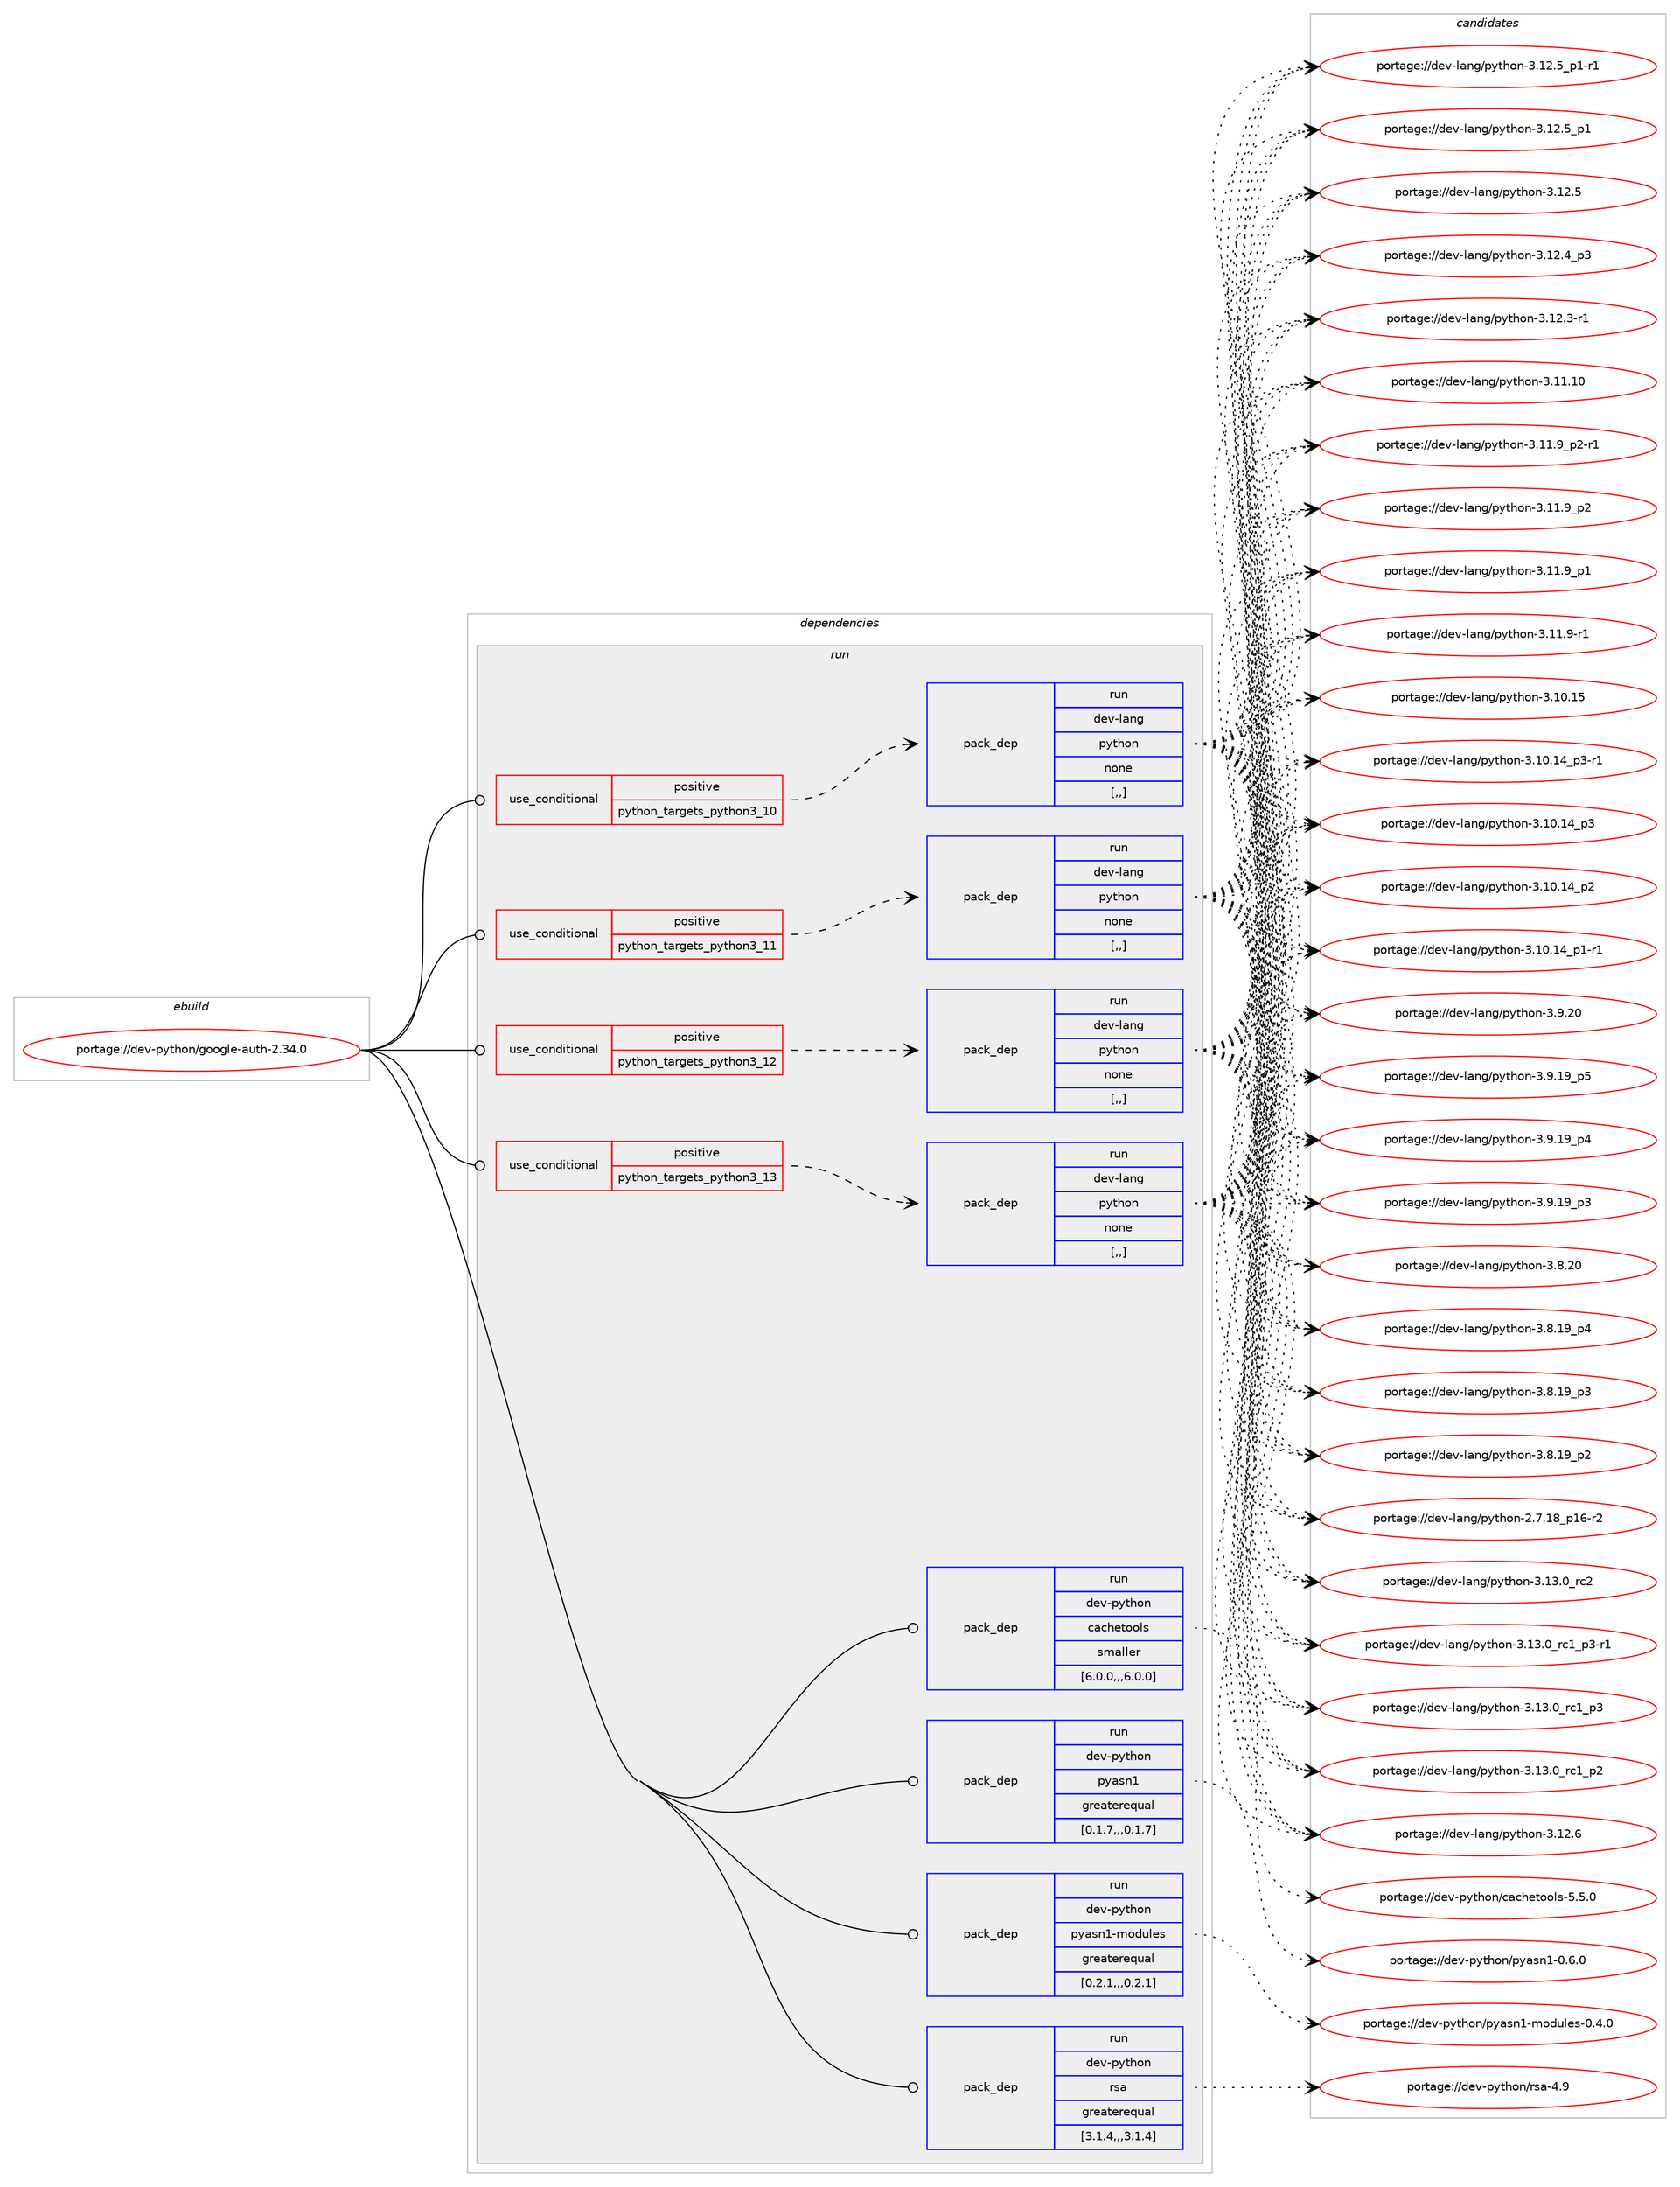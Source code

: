 digraph prolog {

# *************
# Graph options
# *************

newrank=true;
concentrate=true;
compound=true;
graph [rankdir=LR,fontname=Helvetica,fontsize=10,ranksep=1.5];#, ranksep=2.5, nodesep=0.2];
edge  [arrowhead=vee];
node  [fontname=Helvetica,fontsize=10];

# **********
# The ebuild
# **********

subgraph cluster_leftcol {
color=gray;
label=<<i>ebuild</i>>;
id [label="portage://dev-python/google-auth-2.34.0", color=red, width=4, href="../dev-python/google-auth-2.34.0.svg"];
}

# ****************
# The dependencies
# ****************

subgraph cluster_midcol {
color=gray;
label=<<i>dependencies</i>>;
subgraph cluster_compile {
fillcolor="#eeeeee";
style=filled;
label=<<i>compile</i>>;
}
subgraph cluster_compileandrun {
fillcolor="#eeeeee";
style=filled;
label=<<i>compile and run</i>>;
}
subgraph cluster_run {
fillcolor="#eeeeee";
style=filled;
label=<<i>run</i>>;
subgraph cond163430 {
dependency641478 [label=<<TABLE BORDER="0" CELLBORDER="1" CELLSPACING="0" CELLPADDING="4"><TR><TD ROWSPAN="3" CELLPADDING="10">use_conditional</TD></TR><TR><TD>positive</TD></TR><TR><TD>python_targets_python3_10</TD></TR></TABLE>>, shape=none, color=red];
subgraph pack473229 {
dependency641479 [label=<<TABLE BORDER="0" CELLBORDER="1" CELLSPACING="0" CELLPADDING="4" WIDTH="220"><TR><TD ROWSPAN="6" CELLPADDING="30">pack_dep</TD></TR><TR><TD WIDTH="110">run</TD></TR><TR><TD>dev-lang</TD></TR><TR><TD>python</TD></TR><TR><TD>none</TD></TR><TR><TD>[,,]</TD></TR></TABLE>>, shape=none, color=blue];
}
dependency641478:e -> dependency641479:w [weight=20,style="dashed",arrowhead="vee"];
}
id:e -> dependency641478:w [weight=20,style="solid",arrowhead="odot"];
subgraph cond163431 {
dependency641480 [label=<<TABLE BORDER="0" CELLBORDER="1" CELLSPACING="0" CELLPADDING="4"><TR><TD ROWSPAN="3" CELLPADDING="10">use_conditional</TD></TR><TR><TD>positive</TD></TR><TR><TD>python_targets_python3_11</TD></TR></TABLE>>, shape=none, color=red];
subgraph pack473230 {
dependency641481 [label=<<TABLE BORDER="0" CELLBORDER="1" CELLSPACING="0" CELLPADDING="4" WIDTH="220"><TR><TD ROWSPAN="6" CELLPADDING="30">pack_dep</TD></TR><TR><TD WIDTH="110">run</TD></TR><TR><TD>dev-lang</TD></TR><TR><TD>python</TD></TR><TR><TD>none</TD></TR><TR><TD>[,,]</TD></TR></TABLE>>, shape=none, color=blue];
}
dependency641480:e -> dependency641481:w [weight=20,style="dashed",arrowhead="vee"];
}
id:e -> dependency641480:w [weight=20,style="solid",arrowhead="odot"];
subgraph cond163432 {
dependency641482 [label=<<TABLE BORDER="0" CELLBORDER="1" CELLSPACING="0" CELLPADDING="4"><TR><TD ROWSPAN="3" CELLPADDING="10">use_conditional</TD></TR><TR><TD>positive</TD></TR><TR><TD>python_targets_python3_12</TD></TR></TABLE>>, shape=none, color=red];
subgraph pack473231 {
dependency641483 [label=<<TABLE BORDER="0" CELLBORDER="1" CELLSPACING="0" CELLPADDING="4" WIDTH="220"><TR><TD ROWSPAN="6" CELLPADDING="30">pack_dep</TD></TR><TR><TD WIDTH="110">run</TD></TR><TR><TD>dev-lang</TD></TR><TR><TD>python</TD></TR><TR><TD>none</TD></TR><TR><TD>[,,]</TD></TR></TABLE>>, shape=none, color=blue];
}
dependency641482:e -> dependency641483:w [weight=20,style="dashed",arrowhead="vee"];
}
id:e -> dependency641482:w [weight=20,style="solid",arrowhead="odot"];
subgraph cond163433 {
dependency641484 [label=<<TABLE BORDER="0" CELLBORDER="1" CELLSPACING="0" CELLPADDING="4"><TR><TD ROWSPAN="3" CELLPADDING="10">use_conditional</TD></TR><TR><TD>positive</TD></TR><TR><TD>python_targets_python3_13</TD></TR></TABLE>>, shape=none, color=red];
subgraph pack473232 {
dependency641485 [label=<<TABLE BORDER="0" CELLBORDER="1" CELLSPACING="0" CELLPADDING="4" WIDTH="220"><TR><TD ROWSPAN="6" CELLPADDING="30">pack_dep</TD></TR><TR><TD WIDTH="110">run</TD></TR><TR><TD>dev-lang</TD></TR><TR><TD>python</TD></TR><TR><TD>none</TD></TR><TR><TD>[,,]</TD></TR></TABLE>>, shape=none, color=blue];
}
dependency641484:e -> dependency641485:w [weight=20,style="dashed",arrowhead="vee"];
}
id:e -> dependency641484:w [weight=20,style="solid",arrowhead="odot"];
subgraph pack473233 {
dependency641486 [label=<<TABLE BORDER="0" CELLBORDER="1" CELLSPACING="0" CELLPADDING="4" WIDTH="220"><TR><TD ROWSPAN="6" CELLPADDING="30">pack_dep</TD></TR><TR><TD WIDTH="110">run</TD></TR><TR><TD>dev-python</TD></TR><TR><TD>cachetools</TD></TR><TR><TD>smaller</TD></TR><TR><TD>[6.0.0,,,6.0.0]</TD></TR></TABLE>>, shape=none, color=blue];
}
id:e -> dependency641486:w [weight=20,style="solid",arrowhead="odot"];
subgraph pack473234 {
dependency641487 [label=<<TABLE BORDER="0" CELLBORDER="1" CELLSPACING="0" CELLPADDING="4" WIDTH="220"><TR><TD ROWSPAN="6" CELLPADDING="30">pack_dep</TD></TR><TR><TD WIDTH="110">run</TD></TR><TR><TD>dev-python</TD></TR><TR><TD>pyasn1</TD></TR><TR><TD>greaterequal</TD></TR><TR><TD>[0.1.7,,,0.1.7]</TD></TR></TABLE>>, shape=none, color=blue];
}
id:e -> dependency641487:w [weight=20,style="solid",arrowhead="odot"];
subgraph pack473235 {
dependency641488 [label=<<TABLE BORDER="0" CELLBORDER="1" CELLSPACING="0" CELLPADDING="4" WIDTH="220"><TR><TD ROWSPAN="6" CELLPADDING="30">pack_dep</TD></TR><TR><TD WIDTH="110">run</TD></TR><TR><TD>dev-python</TD></TR><TR><TD>pyasn1-modules</TD></TR><TR><TD>greaterequal</TD></TR><TR><TD>[0.2.1,,,0.2.1]</TD></TR></TABLE>>, shape=none, color=blue];
}
id:e -> dependency641488:w [weight=20,style="solid",arrowhead="odot"];
subgraph pack473236 {
dependency641489 [label=<<TABLE BORDER="0" CELLBORDER="1" CELLSPACING="0" CELLPADDING="4" WIDTH="220"><TR><TD ROWSPAN="6" CELLPADDING="30">pack_dep</TD></TR><TR><TD WIDTH="110">run</TD></TR><TR><TD>dev-python</TD></TR><TR><TD>rsa</TD></TR><TR><TD>greaterequal</TD></TR><TR><TD>[3.1.4,,,3.1.4]</TD></TR></TABLE>>, shape=none, color=blue];
}
id:e -> dependency641489:w [weight=20,style="solid",arrowhead="odot"];
}
}

# **************
# The candidates
# **************

subgraph cluster_choices {
rank=same;
color=gray;
label=<<i>candidates</i>>;

subgraph choice473229 {
color=black;
nodesep=1;
choice10010111845108971101034711212111610411111045514649514648951149950 [label="portage://dev-lang/python-3.13.0_rc2", color=red, width=4,href="../dev-lang/python-3.13.0_rc2.svg"];
choice1001011184510897110103471121211161041111104551464951464895114994995112514511449 [label="portage://dev-lang/python-3.13.0_rc1_p3-r1", color=red, width=4,href="../dev-lang/python-3.13.0_rc1_p3-r1.svg"];
choice100101118451089711010347112121116104111110455146495146489511499499511251 [label="portage://dev-lang/python-3.13.0_rc1_p3", color=red, width=4,href="../dev-lang/python-3.13.0_rc1_p3.svg"];
choice100101118451089711010347112121116104111110455146495146489511499499511250 [label="portage://dev-lang/python-3.13.0_rc1_p2", color=red, width=4,href="../dev-lang/python-3.13.0_rc1_p2.svg"];
choice10010111845108971101034711212111610411111045514649504654 [label="portage://dev-lang/python-3.12.6", color=red, width=4,href="../dev-lang/python-3.12.6.svg"];
choice1001011184510897110103471121211161041111104551464950465395112494511449 [label="portage://dev-lang/python-3.12.5_p1-r1", color=red, width=4,href="../dev-lang/python-3.12.5_p1-r1.svg"];
choice100101118451089711010347112121116104111110455146495046539511249 [label="portage://dev-lang/python-3.12.5_p1", color=red, width=4,href="../dev-lang/python-3.12.5_p1.svg"];
choice10010111845108971101034711212111610411111045514649504653 [label="portage://dev-lang/python-3.12.5", color=red, width=4,href="../dev-lang/python-3.12.5.svg"];
choice100101118451089711010347112121116104111110455146495046529511251 [label="portage://dev-lang/python-3.12.4_p3", color=red, width=4,href="../dev-lang/python-3.12.4_p3.svg"];
choice100101118451089711010347112121116104111110455146495046514511449 [label="portage://dev-lang/python-3.12.3-r1", color=red, width=4,href="../dev-lang/python-3.12.3-r1.svg"];
choice1001011184510897110103471121211161041111104551464949464948 [label="portage://dev-lang/python-3.11.10", color=red, width=4,href="../dev-lang/python-3.11.10.svg"];
choice1001011184510897110103471121211161041111104551464949465795112504511449 [label="portage://dev-lang/python-3.11.9_p2-r1", color=red, width=4,href="../dev-lang/python-3.11.9_p2-r1.svg"];
choice100101118451089711010347112121116104111110455146494946579511250 [label="portage://dev-lang/python-3.11.9_p2", color=red, width=4,href="../dev-lang/python-3.11.9_p2.svg"];
choice100101118451089711010347112121116104111110455146494946579511249 [label="portage://dev-lang/python-3.11.9_p1", color=red, width=4,href="../dev-lang/python-3.11.9_p1.svg"];
choice100101118451089711010347112121116104111110455146494946574511449 [label="portage://dev-lang/python-3.11.9-r1", color=red, width=4,href="../dev-lang/python-3.11.9-r1.svg"];
choice1001011184510897110103471121211161041111104551464948464953 [label="portage://dev-lang/python-3.10.15", color=red, width=4,href="../dev-lang/python-3.10.15.svg"];
choice100101118451089711010347112121116104111110455146494846495295112514511449 [label="portage://dev-lang/python-3.10.14_p3-r1", color=red, width=4,href="../dev-lang/python-3.10.14_p3-r1.svg"];
choice10010111845108971101034711212111610411111045514649484649529511251 [label="portage://dev-lang/python-3.10.14_p3", color=red, width=4,href="../dev-lang/python-3.10.14_p3.svg"];
choice10010111845108971101034711212111610411111045514649484649529511250 [label="portage://dev-lang/python-3.10.14_p2", color=red, width=4,href="../dev-lang/python-3.10.14_p2.svg"];
choice100101118451089711010347112121116104111110455146494846495295112494511449 [label="portage://dev-lang/python-3.10.14_p1-r1", color=red, width=4,href="../dev-lang/python-3.10.14_p1-r1.svg"];
choice10010111845108971101034711212111610411111045514657465048 [label="portage://dev-lang/python-3.9.20", color=red, width=4,href="../dev-lang/python-3.9.20.svg"];
choice100101118451089711010347112121116104111110455146574649579511253 [label="portage://dev-lang/python-3.9.19_p5", color=red, width=4,href="../dev-lang/python-3.9.19_p5.svg"];
choice100101118451089711010347112121116104111110455146574649579511252 [label="portage://dev-lang/python-3.9.19_p4", color=red, width=4,href="../dev-lang/python-3.9.19_p4.svg"];
choice100101118451089711010347112121116104111110455146574649579511251 [label="portage://dev-lang/python-3.9.19_p3", color=red, width=4,href="../dev-lang/python-3.9.19_p3.svg"];
choice10010111845108971101034711212111610411111045514656465048 [label="portage://dev-lang/python-3.8.20", color=red, width=4,href="../dev-lang/python-3.8.20.svg"];
choice100101118451089711010347112121116104111110455146564649579511252 [label="portage://dev-lang/python-3.8.19_p4", color=red, width=4,href="../dev-lang/python-3.8.19_p4.svg"];
choice100101118451089711010347112121116104111110455146564649579511251 [label="portage://dev-lang/python-3.8.19_p3", color=red, width=4,href="../dev-lang/python-3.8.19_p3.svg"];
choice100101118451089711010347112121116104111110455146564649579511250 [label="portage://dev-lang/python-3.8.19_p2", color=red, width=4,href="../dev-lang/python-3.8.19_p2.svg"];
choice100101118451089711010347112121116104111110455046554649569511249544511450 [label="portage://dev-lang/python-2.7.18_p16-r2", color=red, width=4,href="../dev-lang/python-2.7.18_p16-r2.svg"];
dependency641479:e -> choice10010111845108971101034711212111610411111045514649514648951149950:w [style=dotted,weight="100"];
dependency641479:e -> choice1001011184510897110103471121211161041111104551464951464895114994995112514511449:w [style=dotted,weight="100"];
dependency641479:e -> choice100101118451089711010347112121116104111110455146495146489511499499511251:w [style=dotted,weight="100"];
dependency641479:e -> choice100101118451089711010347112121116104111110455146495146489511499499511250:w [style=dotted,weight="100"];
dependency641479:e -> choice10010111845108971101034711212111610411111045514649504654:w [style=dotted,weight="100"];
dependency641479:e -> choice1001011184510897110103471121211161041111104551464950465395112494511449:w [style=dotted,weight="100"];
dependency641479:e -> choice100101118451089711010347112121116104111110455146495046539511249:w [style=dotted,weight="100"];
dependency641479:e -> choice10010111845108971101034711212111610411111045514649504653:w [style=dotted,weight="100"];
dependency641479:e -> choice100101118451089711010347112121116104111110455146495046529511251:w [style=dotted,weight="100"];
dependency641479:e -> choice100101118451089711010347112121116104111110455146495046514511449:w [style=dotted,weight="100"];
dependency641479:e -> choice1001011184510897110103471121211161041111104551464949464948:w [style=dotted,weight="100"];
dependency641479:e -> choice1001011184510897110103471121211161041111104551464949465795112504511449:w [style=dotted,weight="100"];
dependency641479:e -> choice100101118451089711010347112121116104111110455146494946579511250:w [style=dotted,weight="100"];
dependency641479:e -> choice100101118451089711010347112121116104111110455146494946579511249:w [style=dotted,weight="100"];
dependency641479:e -> choice100101118451089711010347112121116104111110455146494946574511449:w [style=dotted,weight="100"];
dependency641479:e -> choice1001011184510897110103471121211161041111104551464948464953:w [style=dotted,weight="100"];
dependency641479:e -> choice100101118451089711010347112121116104111110455146494846495295112514511449:w [style=dotted,weight="100"];
dependency641479:e -> choice10010111845108971101034711212111610411111045514649484649529511251:w [style=dotted,weight="100"];
dependency641479:e -> choice10010111845108971101034711212111610411111045514649484649529511250:w [style=dotted,weight="100"];
dependency641479:e -> choice100101118451089711010347112121116104111110455146494846495295112494511449:w [style=dotted,weight="100"];
dependency641479:e -> choice10010111845108971101034711212111610411111045514657465048:w [style=dotted,weight="100"];
dependency641479:e -> choice100101118451089711010347112121116104111110455146574649579511253:w [style=dotted,weight="100"];
dependency641479:e -> choice100101118451089711010347112121116104111110455146574649579511252:w [style=dotted,weight="100"];
dependency641479:e -> choice100101118451089711010347112121116104111110455146574649579511251:w [style=dotted,weight="100"];
dependency641479:e -> choice10010111845108971101034711212111610411111045514656465048:w [style=dotted,weight="100"];
dependency641479:e -> choice100101118451089711010347112121116104111110455146564649579511252:w [style=dotted,weight="100"];
dependency641479:e -> choice100101118451089711010347112121116104111110455146564649579511251:w [style=dotted,weight="100"];
dependency641479:e -> choice100101118451089711010347112121116104111110455146564649579511250:w [style=dotted,weight="100"];
dependency641479:e -> choice100101118451089711010347112121116104111110455046554649569511249544511450:w [style=dotted,weight="100"];
}
subgraph choice473230 {
color=black;
nodesep=1;
choice10010111845108971101034711212111610411111045514649514648951149950 [label="portage://dev-lang/python-3.13.0_rc2", color=red, width=4,href="../dev-lang/python-3.13.0_rc2.svg"];
choice1001011184510897110103471121211161041111104551464951464895114994995112514511449 [label="portage://dev-lang/python-3.13.0_rc1_p3-r1", color=red, width=4,href="../dev-lang/python-3.13.0_rc1_p3-r1.svg"];
choice100101118451089711010347112121116104111110455146495146489511499499511251 [label="portage://dev-lang/python-3.13.0_rc1_p3", color=red, width=4,href="../dev-lang/python-3.13.0_rc1_p3.svg"];
choice100101118451089711010347112121116104111110455146495146489511499499511250 [label="portage://dev-lang/python-3.13.0_rc1_p2", color=red, width=4,href="../dev-lang/python-3.13.0_rc1_p2.svg"];
choice10010111845108971101034711212111610411111045514649504654 [label="portage://dev-lang/python-3.12.6", color=red, width=4,href="../dev-lang/python-3.12.6.svg"];
choice1001011184510897110103471121211161041111104551464950465395112494511449 [label="portage://dev-lang/python-3.12.5_p1-r1", color=red, width=4,href="../dev-lang/python-3.12.5_p1-r1.svg"];
choice100101118451089711010347112121116104111110455146495046539511249 [label="portage://dev-lang/python-3.12.5_p1", color=red, width=4,href="../dev-lang/python-3.12.5_p1.svg"];
choice10010111845108971101034711212111610411111045514649504653 [label="portage://dev-lang/python-3.12.5", color=red, width=4,href="../dev-lang/python-3.12.5.svg"];
choice100101118451089711010347112121116104111110455146495046529511251 [label="portage://dev-lang/python-3.12.4_p3", color=red, width=4,href="../dev-lang/python-3.12.4_p3.svg"];
choice100101118451089711010347112121116104111110455146495046514511449 [label="portage://dev-lang/python-3.12.3-r1", color=red, width=4,href="../dev-lang/python-3.12.3-r1.svg"];
choice1001011184510897110103471121211161041111104551464949464948 [label="portage://dev-lang/python-3.11.10", color=red, width=4,href="../dev-lang/python-3.11.10.svg"];
choice1001011184510897110103471121211161041111104551464949465795112504511449 [label="portage://dev-lang/python-3.11.9_p2-r1", color=red, width=4,href="../dev-lang/python-3.11.9_p2-r1.svg"];
choice100101118451089711010347112121116104111110455146494946579511250 [label="portage://dev-lang/python-3.11.9_p2", color=red, width=4,href="../dev-lang/python-3.11.9_p2.svg"];
choice100101118451089711010347112121116104111110455146494946579511249 [label="portage://dev-lang/python-3.11.9_p1", color=red, width=4,href="../dev-lang/python-3.11.9_p1.svg"];
choice100101118451089711010347112121116104111110455146494946574511449 [label="portage://dev-lang/python-3.11.9-r1", color=red, width=4,href="../dev-lang/python-3.11.9-r1.svg"];
choice1001011184510897110103471121211161041111104551464948464953 [label="portage://dev-lang/python-3.10.15", color=red, width=4,href="../dev-lang/python-3.10.15.svg"];
choice100101118451089711010347112121116104111110455146494846495295112514511449 [label="portage://dev-lang/python-3.10.14_p3-r1", color=red, width=4,href="../dev-lang/python-3.10.14_p3-r1.svg"];
choice10010111845108971101034711212111610411111045514649484649529511251 [label="portage://dev-lang/python-3.10.14_p3", color=red, width=4,href="../dev-lang/python-3.10.14_p3.svg"];
choice10010111845108971101034711212111610411111045514649484649529511250 [label="portage://dev-lang/python-3.10.14_p2", color=red, width=4,href="../dev-lang/python-3.10.14_p2.svg"];
choice100101118451089711010347112121116104111110455146494846495295112494511449 [label="portage://dev-lang/python-3.10.14_p1-r1", color=red, width=4,href="../dev-lang/python-3.10.14_p1-r1.svg"];
choice10010111845108971101034711212111610411111045514657465048 [label="portage://dev-lang/python-3.9.20", color=red, width=4,href="../dev-lang/python-3.9.20.svg"];
choice100101118451089711010347112121116104111110455146574649579511253 [label="portage://dev-lang/python-3.9.19_p5", color=red, width=4,href="../dev-lang/python-3.9.19_p5.svg"];
choice100101118451089711010347112121116104111110455146574649579511252 [label="portage://dev-lang/python-3.9.19_p4", color=red, width=4,href="../dev-lang/python-3.9.19_p4.svg"];
choice100101118451089711010347112121116104111110455146574649579511251 [label="portage://dev-lang/python-3.9.19_p3", color=red, width=4,href="../dev-lang/python-3.9.19_p3.svg"];
choice10010111845108971101034711212111610411111045514656465048 [label="portage://dev-lang/python-3.8.20", color=red, width=4,href="../dev-lang/python-3.8.20.svg"];
choice100101118451089711010347112121116104111110455146564649579511252 [label="portage://dev-lang/python-3.8.19_p4", color=red, width=4,href="../dev-lang/python-3.8.19_p4.svg"];
choice100101118451089711010347112121116104111110455146564649579511251 [label="portage://dev-lang/python-3.8.19_p3", color=red, width=4,href="../dev-lang/python-3.8.19_p3.svg"];
choice100101118451089711010347112121116104111110455146564649579511250 [label="portage://dev-lang/python-3.8.19_p2", color=red, width=4,href="../dev-lang/python-3.8.19_p2.svg"];
choice100101118451089711010347112121116104111110455046554649569511249544511450 [label="portage://dev-lang/python-2.7.18_p16-r2", color=red, width=4,href="../dev-lang/python-2.7.18_p16-r2.svg"];
dependency641481:e -> choice10010111845108971101034711212111610411111045514649514648951149950:w [style=dotted,weight="100"];
dependency641481:e -> choice1001011184510897110103471121211161041111104551464951464895114994995112514511449:w [style=dotted,weight="100"];
dependency641481:e -> choice100101118451089711010347112121116104111110455146495146489511499499511251:w [style=dotted,weight="100"];
dependency641481:e -> choice100101118451089711010347112121116104111110455146495146489511499499511250:w [style=dotted,weight="100"];
dependency641481:e -> choice10010111845108971101034711212111610411111045514649504654:w [style=dotted,weight="100"];
dependency641481:e -> choice1001011184510897110103471121211161041111104551464950465395112494511449:w [style=dotted,weight="100"];
dependency641481:e -> choice100101118451089711010347112121116104111110455146495046539511249:w [style=dotted,weight="100"];
dependency641481:e -> choice10010111845108971101034711212111610411111045514649504653:w [style=dotted,weight="100"];
dependency641481:e -> choice100101118451089711010347112121116104111110455146495046529511251:w [style=dotted,weight="100"];
dependency641481:e -> choice100101118451089711010347112121116104111110455146495046514511449:w [style=dotted,weight="100"];
dependency641481:e -> choice1001011184510897110103471121211161041111104551464949464948:w [style=dotted,weight="100"];
dependency641481:e -> choice1001011184510897110103471121211161041111104551464949465795112504511449:w [style=dotted,weight="100"];
dependency641481:e -> choice100101118451089711010347112121116104111110455146494946579511250:w [style=dotted,weight="100"];
dependency641481:e -> choice100101118451089711010347112121116104111110455146494946579511249:w [style=dotted,weight="100"];
dependency641481:e -> choice100101118451089711010347112121116104111110455146494946574511449:w [style=dotted,weight="100"];
dependency641481:e -> choice1001011184510897110103471121211161041111104551464948464953:w [style=dotted,weight="100"];
dependency641481:e -> choice100101118451089711010347112121116104111110455146494846495295112514511449:w [style=dotted,weight="100"];
dependency641481:e -> choice10010111845108971101034711212111610411111045514649484649529511251:w [style=dotted,weight="100"];
dependency641481:e -> choice10010111845108971101034711212111610411111045514649484649529511250:w [style=dotted,weight="100"];
dependency641481:e -> choice100101118451089711010347112121116104111110455146494846495295112494511449:w [style=dotted,weight="100"];
dependency641481:e -> choice10010111845108971101034711212111610411111045514657465048:w [style=dotted,weight="100"];
dependency641481:e -> choice100101118451089711010347112121116104111110455146574649579511253:w [style=dotted,weight="100"];
dependency641481:e -> choice100101118451089711010347112121116104111110455146574649579511252:w [style=dotted,weight="100"];
dependency641481:e -> choice100101118451089711010347112121116104111110455146574649579511251:w [style=dotted,weight="100"];
dependency641481:e -> choice10010111845108971101034711212111610411111045514656465048:w [style=dotted,weight="100"];
dependency641481:e -> choice100101118451089711010347112121116104111110455146564649579511252:w [style=dotted,weight="100"];
dependency641481:e -> choice100101118451089711010347112121116104111110455146564649579511251:w [style=dotted,weight="100"];
dependency641481:e -> choice100101118451089711010347112121116104111110455146564649579511250:w [style=dotted,weight="100"];
dependency641481:e -> choice100101118451089711010347112121116104111110455046554649569511249544511450:w [style=dotted,weight="100"];
}
subgraph choice473231 {
color=black;
nodesep=1;
choice10010111845108971101034711212111610411111045514649514648951149950 [label="portage://dev-lang/python-3.13.0_rc2", color=red, width=4,href="../dev-lang/python-3.13.0_rc2.svg"];
choice1001011184510897110103471121211161041111104551464951464895114994995112514511449 [label="portage://dev-lang/python-3.13.0_rc1_p3-r1", color=red, width=4,href="../dev-lang/python-3.13.0_rc1_p3-r1.svg"];
choice100101118451089711010347112121116104111110455146495146489511499499511251 [label="portage://dev-lang/python-3.13.0_rc1_p3", color=red, width=4,href="../dev-lang/python-3.13.0_rc1_p3.svg"];
choice100101118451089711010347112121116104111110455146495146489511499499511250 [label="portage://dev-lang/python-3.13.0_rc1_p2", color=red, width=4,href="../dev-lang/python-3.13.0_rc1_p2.svg"];
choice10010111845108971101034711212111610411111045514649504654 [label="portage://dev-lang/python-3.12.6", color=red, width=4,href="../dev-lang/python-3.12.6.svg"];
choice1001011184510897110103471121211161041111104551464950465395112494511449 [label="portage://dev-lang/python-3.12.5_p1-r1", color=red, width=4,href="../dev-lang/python-3.12.5_p1-r1.svg"];
choice100101118451089711010347112121116104111110455146495046539511249 [label="portage://dev-lang/python-3.12.5_p1", color=red, width=4,href="../dev-lang/python-3.12.5_p1.svg"];
choice10010111845108971101034711212111610411111045514649504653 [label="portage://dev-lang/python-3.12.5", color=red, width=4,href="../dev-lang/python-3.12.5.svg"];
choice100101118451089711010347112121116104111110455146495046529511251 [label="portage://dev-lang/python-3.12.4_p3", color=red, width=4,href="../dev-lang/python-3.12.4_p3.svg"];
choice100101118451089711010347112121116104111110455146495046514511449 [label="portage://dev-lang/python-3.12.3-r1", color=red, width=4,href="../dev-lang/python-3.12.3-r1.svg"];
choice1001011184510897110103471121211161041111104551464949464948 [label="portage://dev-lang/python-3.11.10", color=red, width=4,href="../dev-lang/python-3.11.10.svg"];
choice1001011184510897110103471121211161041111104551464949465795112504511449 [label="portage://dev-lang/python-3.11.9_p2-r1", color=red, width=4,href="../dev-lang/python-3.11.9_p2-r1.svg"];
choice100101118451089711010347112121116104111110455146494946579511250 [label="portage://dev-lang/python-3.11.9_p2", color=red, width=4,href="../dev-lang/python-3.11.9_p2.svg"];
choice100101118451089711010347112121116104111110455146494946579511249 [label="portage://dev-lang/python-3.11.9_p1", color=red, width=4,href="../dev-lang/python-3.11.9_p1.svg"];
choice100101118451089711010347112121116104111110455146494946574511449 [label="portage://dev-lang/python-3.11.9-r1", color=red, width=4,href="../dev-lang/python-3.11.9-r1.svg"];
choice1001011184510897110103471121211161041111104551464948464953 [label="portage://dev-lang/python-3.10.15", color=red, width=4,href="../dev-lang/python-3.10.15.svg"];
choice100101118451089711010347112121116104111110455146494846495295112514511449 [label="portage://dev-lang/python-3.10.14_p3-r1", color=red, width=4,href="../dev-lang/python-3.10.14_p3-r1.svg"];
choice10010111845108971101034711212111610411111045514649484649529511251 [label="portage://dev-lang/python-3.10.14_p3", color=red, width=4,href="../dev-lang/python-3.10.14_p3.svg"];
choice10010111845108971101034711212111610411111045514649484649529511250 [label="portage://dev-lang/python-3.10.14_p2", color=red, width=4,href="../dev-lang/python-3.10.14_p2.svg"];
choice100101118451089711010347112121116104111110455146494846495295112494511449 [label="portage://dev-lang/python-3.10.14_p1-r1", color=red, width=4,href="../dev-lang/python-3.10.14_p1-r1.svg"];
choice10010111845108971101034711212111610411111045514657465048 [label="portage://dev-lang/python-3.9.20", color=red, width=4,href="../dev-lang/python-3.9.20.svg"];
choice100101118451089711010347112121116104111110455146574649579511253 [label="portage://dev-lang/python-3.9.19_p5", color=red, width=4,href="../dev-lang/python-3.9.19_p5.svg"];
choice100101118451089711010347112121116104111110455146574649579511252 [label="portage://dev-lang/python-3.9.19_p4", color=red, width=4,href="../dev-lang/python-3.9.19_p4.svg"];
choice100101118451089711010347112121116104111110455146574649579511251 [label="portage://dev-lang/python-3.9.19_p3", color=red, width=4,href="../dev-lang/python-3.9.19_p3.svg"];
choice10010111845108971101034711212111610411111045514656465048 [label="portage://dev-lang/python-3.8.20", color=red, width=4,href="../dev-lang/python-3.8.20.svg"];
choice100101118451089711010347112121116104111110455146564649579511252 [label="portage://dev-lang/python-3.8.19_p4", color=red, width=4,href="../dev-lang/python-3.8.19_p4.svg"];
choice100101118451089711010347112121116104111110455146564649579511251 [label="portage://dev-lang/python-3.8.19_p3", color=red, width=4,href="../dev-lang/python-3.8.19_p3.svg"];
choice100101118451089711010347112121116104111110455146564649579511250 [label="portage://dev-lang/python-3.8.19_p2", color=red, width=4,href="../dev-lang/python-3.8.19_p2.svg"];
choice100101118451089711010347112121116104111110455046554649569511249544511450 [label="portage://dev-lang/python-2.7.18_p16-r2", color=red, width=4,href="../dev-lang/python-2.7.18_p16-r2.svg"];
dependency641483:e -> choice10010111845108971101034711212111610411111045514649514648951149950:w [style=dotted,weight="100"];
dependency641483:e -> choice1001011184510897110103471121211161041111104551464951464895114994995112514511449:w [style=dotted,weight="100"];
dependency641483:e -> choice100101118451089711010347112121116104111110455146495146489511499499511251:w [style=dotted,weight="100"];
dependency641483:e -> choice100101118451089711010347112121116104111110455146495146489511499499511250:w [style=dotted,weight="100"];
dependency641483:e -> choice10010111845108971101034711212111610411111045514649504654:w [style=dotted,weight="100"];
dependency641483:e -> choice1001011184510897110103471121211161041111104551464950465395112494511449:w [style=dotted,weight="100"];
dependency641483:e -> choice100101118451089711010347112121116104111110455146495046539511249:w [style=dotted,weight="100"];
dependency641483:e -> choice10010111845108971101034711212111610411111045514649504653:w [style=dotted,weight="100"];
dependency641483:e -> choice100101118451089711010347112121116104111110455146495046529511251:w [style=dotted,weight="100"];
dependency641483:e -> choice100101118451089711010347112121116104111110455146495046514511449:w [style=dotted,weight="100"];
dependency641483:e -> choice1001011184510897110103471121211161041111104551464949464948:w [style=dotted,weight="100"];
dependency641483:e -> choice1001011184510897110103471121211161041111104551464949465795112504511449:w [style=dotted,weight="100"];
dependency641483:e -> choice100101118451089711010347112121116104111110455146494946579511250:w [style=dotted,weight="100"];
dependency641483:e -> choice100101118451089711010347112121116104111110455146494946579511249:w [style=dotted,weight="100"];
dependency641483:e -> choice100101118451089711010347112121116104111110455146494946574511449:w [style=dotted,weight="100"];
dependency641483:e -> choice1001011184510897110103471121211161041111104551464948464953:w [style=dotted,weight="100"];
dependency641483:e -> choice100101118451089711010347112121116104111110455146494846495295112514511449:w [style=dotted,weight="100"];
dependency641483:e -> choice10010111845108971101034711212111610411111045514649484649529511251:w [style=dotted,weight="100"];
dependency641483:e -> choice10010111845108971101034711212111610411111045514649484649529511250:w [style=dotted,weight="100"];
dependency641483:e -> choice100101118451089711010347112121116104111110455146494846495295112494511449:w [style=dotted,weight="100"];
dependency641483:e -> choice10010111845108971101034711212111610411111045514657465048:w [style=dotted,weight="100"];
dependency641483:e -> choice100101118451089711010347112121116104111110455146574649579511253:w [style=dotted,weight="100"];
dependency641483:e -> choice100101118451089711010347112121116104111110455146574649579511252:w [style=dotted,weight="100"];
dependency641483:e -> choice100101118451089711010347112121116104111110455146574649579511251:w [style=dotted,weight="100"];
dependency641483:e -> choice10010111845108971101034711212111610411111045514656465048:w [style=dotted,weight="100"];
dependency641483:e -> choice100101118451089711010347112121116104111110455146564649579511252:w [style=dotted,weight="100"];
dependency641483:e -> choice100101118451089711010347112121116104111110455146564649579511251:w [style=dotted,weight="100"];
dependency641483:e -> choice100101118451089711010347112121116104111110455146564649579511250:w [style=dotted,weight="100"];
dependency641483:e -> choice100101118451089711010347112121116104111110455046554649569511249544511450:w [style=dotted,weight="100"];
}
subgraph choice473232 {
color=black;
nodesep=1;
choice10010111845108971101034711212111610411111045514649514648951149950 [label="portage://dev-lang/python-3.13.0_rc2", color=red, width=4,href="../dev-lang/python-3.13.0_rc2.svg"];
choice1001011184510897110103471121211161041111104551464951464895114994995112514511449 [label="portage://dev-lang/python-3.13.0_rc1_p3-r1", color=red, width=4,href="../dev-lang/python-3.13.0_rc1_p3-r1.svg"];
choice100101118451089711010347112121116104111110455146495146489511499499511251 [label="portage://dev-lang/python-3.13.0_rc1_p3", color=red, width=4,href="../dev-lang/python-3.13.0_rc1_p3.svg"];
choice100101118451089711010347112121116104111110455146495146489511499499511250 [label="portage://dev-lang/python-3.13.0_rc1_p2", color=red, width=4,href="../dev-lang/python-3.13.0_rc1_p2.svg"];
choice10010111845108971101034711212111610411111045514649504654 [label="portage://dev-lang/python-3.12.6", color=red, width=4,href="../dev-lang/python-3.12.6.svg"];
choice1001011184510897110103471121211161041111104551464950465395112494511449 [label="portage://dev-lang/python-3.12.5_p1-r1", color=red, width=4,href="../dev-lang/python-3.12.5_p1-r1.svg"];
choice100101118451089711010347112121116104111110455146495046539511249 [label="portage://dev-lang/python-3.12.5_p1", color=red, width=4,href="../dev-lang/python-3.12.5_p1.svg"];
choice10010111845108971101034711212111610411111045514649504653 [label="portage://dev-lang/python-3.12.5", color=red, width=4,href="../dev-lang/python-3.12.5.svg"];
choice100101118451089711010347112121116104111110455146495046529511251 [label="portage://dev-lang/python-3.12.4_p3", color=red, width=4,href="../dev-lang/python-3.12.4_p3.svg"];
choice100101118451089711010347112121116104111110455146495046514511449 [label="portage://dev-lang/python-3.12.3-r1", color=red, width=4,href="../dev-lang/python-3.12.3-r1.svg"];
choice1001011184510897110103471121211161041111104551464949464948 [label="portage://dev-lang/python-3.11.10", color=red, width=4,href="../dev-lang/python-3.11.10.svg"];
choice1001011184510897110103471121211161041111104551464949465795112504511449 [label="portage://dev-lang/python-3.11.9_p2-r1", color=red, width=4,href="../dev-lang/python-3.11.9_p2-r1.svg"];
choice100101118451089711010347112121116104111110455146494946579511250 [label="portage://dev-lang/python-3.11.9_p2", color=red, width=4,href="../dev-lang/python-3.11.9_p2.svg"];
choice100101118451089711010347112121116104111110455146494946579511249 [label="portage://dev-lang/python-3.11.9_p1", color=red, width=4,href="../dev-lang/python-3.11.9_p1.svg"];
choice100101118451089711010347112121116104111110455146494946574511449 [label="portage://dev-lang/python-3.11.9-r1", color=red, width=4,href="../dev-lang/python-3.11.9-r1.svg"];
choice1001011184510897110103471121211161041111104551464948464953 [label="portage://dev-lang/python-3.10.15", color=red, width=4,href="../dev-lang/python-3.10.15.svg"];
choice100101118451089711010347112121116104111110455146494846495295112514511449 [label="portage://dev-lang/python-3.10.14_p3-r1", color=red, width=4,href="../dev-lang/python-3.10.14_p3-r1.svg"];
choice10010111845108971101034711212111610411111045514649484649529511251 [label="portage://dev-lang/python-3.10.14_p3", color=red, width=4,href="../dev-lang/python-3.10.14_p3.svg"];
choice10010111845108971101034711212111610411111045514649484649529511250 [label="portage://dev-lang/python-3.10.14_p2", color=red, width=4,href="../dev-lang/python-3.10.14_p2.svg"];
choice100101118451089711010347112121116104111110455146494846495295112494511449 [label="portage://dev-lang/python-3.10.14_p1-r1", color=red, width=4,href="../dev-lang/python-3.10.14_p1-r1.svg"];
choice10010111845108971101034711212111610411111045514657465048 [label="portage://dev-lang/python-3.9.20", color=red, width=4,href="../dev-lang/python-3.9.20.svg"];
choice100101118451089711010347112121116104111110455146574649579511253 [label="portage://dev-lang/python-3.9.19_p5", color=red, width=4,href="../dev-lang/python-3.9.19_p5.svg"];
choice100101118451089711010347112121116104111110455146574649579511252 [label="portage://dev-lang/python-3.9.19_p4", color=red, width=4,href="../dev-lang/python-3.9.19_p4.svg"];
choice100101118451089711010347112121116104111110455146574649579511251 [label="portage://dev-lang/python-3.9.19_p3", color=red, width=4,href="../dev-lang/python-3.9.19_p3.svg"];
choice10010111845108971101034711212111610411111045514656465048 [label="portage://dev-lang/python-3.8.20", color=red, width=4,href="../dev-lang/python-3.8.20.svg"];
choice100101118451089711010347112121116104111110455146564649579511252 [label="portage://dev-lang/python-3.8.19_p4", color=red, width=4,href="../dev-lang/python-3.8.19_p4.svg"];
choice100101118451089711010347112121116104111110455146564649579511251 [label="portage://dev-lang/python-3.8.19_p3", color=red, width=4,href="../dev-lang/python-3.8.19_p3.svg"];
choice100101118451089711010347112121116104111110455146564649579511250 [label="portage://dev-lang/python-3.8.19_p2", color=red, width=4,href="../dev-lang/python-3.8.19_p2.svg"];
choice100101118451089711010347112121116104111110455046554649569511249544511450 [label="portage://dev-lang/python-2.7.18_p16-r2", color=red, width=4,href="../dev-lang/python-2.7.18_p16-r2.svg"];
dependency641485:e -> choice10010111845108971101034711212111610411111045514649514648951149950:w [style=dotted,weight="100"];
dependency641485:e -> choice1001011184510897110103471121211161041111104551464951464895114994995112514511449:w [style=dotted,weight="100"];
dependency641485:e -> choice100101118451089711010347112121116104111110455146495146489511499499511251:w [style=dotted,weight="100"];
dependency641485:e -> choice100101118451089711010347112121116104111110455146495146489511499499511250:w [style=dotted,weight="100"];
dependency641485:e -> choice10010111845108971101034711212111610411111045514649504654:w [style=dotted,weight="100"];
dependency641485:e -> choice1001011184510897110103471121211161041111104551464950465395112494511449:w [style=dotted,weight="100"];
dependency641485:e -> choice100101118451089711010347112121116104111110455146495046539511249:w [style=dotted,weight="100"];
dependency641485:e -> choice10010111845108971101034711212111610411111045514649504653:w [style=dotted,weight="100"];
dependency641485:e -> choice100101118451089711010347112121116104111110455146495046529511251:w [style=dotted,weight="100"];
dependency641485:e -> choice100101118451089711010347112121116104111110455146495046514511449:w [style=dotted,weight="100"];
dependency641485:e -> choice1001011184510897110103471121211161041111104551464949464948:w [style=dotted,weight="100"];
dependency641485:e -> choice1001011184510897110103471121211161041111104551464949465795112504511449:w [style=dotted,weight="100"];
dependency641485:e -> choice100101118451089711010347112121116104111110455146494946579511250:w [style=dotted,weight="100"];
dependency641485:e -> choice100101118451089711010347112121116104111110455146494946579511249:w [style=dotted,weight="100"];
dependency641485:e -> choice100101118451089711010347112121116104111110455146494946574511449:w [style=dotted,weight="100"];
dependency641485:e -> choice1001011184510897110103471121211161041111104551464948464953:w [style=dotted,weight="100"];
dependency641485:e -> choice100101118451089711010347112121116104111110455146494846495295112514511449:w [style=dotted,weight="100"];
dependency641485:e -> choice10010111845108971101034711212111610411111045514649484649529511251:w [style=dotted,weight="100"];
dependency641485:e -> choice10010111845108971101034711212111610411111045514649484649529511250:w [style=dotted,weight="100"];
dependency641485:e -> choice100101118451089711010347112121116104111110455146494846495295112494511449:w [style=dotted,weight="100"];
dependency641485:e -> choice10010111845108971101034711212111610411111045514657465048:w [style=dotted,weight="100"];
dependency641485:e -> choice100101118451089711010347112121116104111110455146574649579511253:w [style=dotted,weight="100"];
dependency641485:e -> choice100101118451089711010347112121116104111110455146574649579511252:w [style=dotted,weight="100"];
dependency641485:e -> choice100101118451089711010347112121116104111110455146574649579511251:w [style=dotted,weight="100"];
dependency641485:e -> choice10010111845108971101034711212111610411111045514656465048:w [style=dotted,weight="100"];
dependency641485:e -> choice100101118451089711010347112121116104111110455146564649579511252:w [style=dotted,weight="100"];
dependency641485:e -> choice100101118451089711010347112121116104111110455146564649579511251:w [style=dotted,weight="100"];
dependency641485:e -> choice100101118451089711010347112121116104111110455146564649579511250:w [style=dotted,weight="100"];
dependency641485:e -> choice100101118451089711010347112121116104111110455046554649569511249544511450:w [style=dotted,weight="100"];
}
subgraph choice473233 {
color=black;
nodesep=1;
choice1001011184511212111610411111047999799104101116111111108115455346534648 [label="portage://dev-python/cachetools-5.5.0", color=red, width=4,href="../dev-python/cachetools-5.5.0.svg"];
dependency641486:e -> choice1001011184511212111610411111047999799104101116111111108115455346534648:w [style=dotted,weight="100"];
}
subgraph choice473234 {
color=black;
nodesep=1;
choice10010111845112121116104111110471121219711511049454846544648 [label="portage://dev-python/pyasn1-0.6.0", color=red, width=4,href="../dev-python/pyasn1-0.6.0.svg"];
dependency641487:e -> choice10010111845112121116104111110471121219711511049454846544648:w [style=dotted,weight="100"];
}
subgraph choice473235 {
color=black;
nodesep=1;
choice1001011184511212111610411111047112121971151104945109111100117108101115454846524648 [label="portage://dev-python/pyasn1-modules-0.4.0", color=red, width=4,href="../dev-python/pyasn1-modules-0.4.0.svg"];
dependency641488:e -> choice1001011184511212111610411111047112121971151104945109111100117108101115454846524648:w [style=dotted,weight="100"];
}
subgraph choice473236 {
color=black;
nodesep=1;
choice10010111845112121116104111110471141159745524657 [label="portage://dev-python/rsa-4.9", color=red, width=4,href="../dev-python/rsa-4.9.svg"];
dependency641489:e -> choice10010111845112121116104111110471141159745524657:w [style=dotted,weight="100"];
}
}

}
